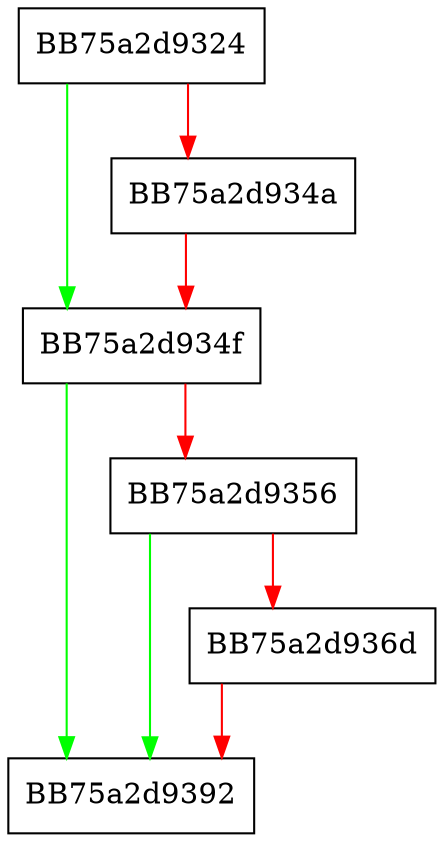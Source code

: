 digraph Split {
  node [shape="box"];
  graph [splines=ortho];
  BB75a2d9324 -> BB75a2d934f [color="green"];
  BB75a2d9324 -> BB75a2d934a [color="red"];
  BB75a2d934a -> BB75a2d934f [color="red"];
  BB75a2d934f -> BB75a2d9392 [color="green"];
  BB75a2d934f -> BB75a2d9356 [color="red"];
  BB75a2d9356 -> BB75a2d9392 [color="green"];
  BB75a2d9356 -> BB75a2d936d [color="red"];
  BB75a2d936d -> BB75a2d9392 [color="red"];
}